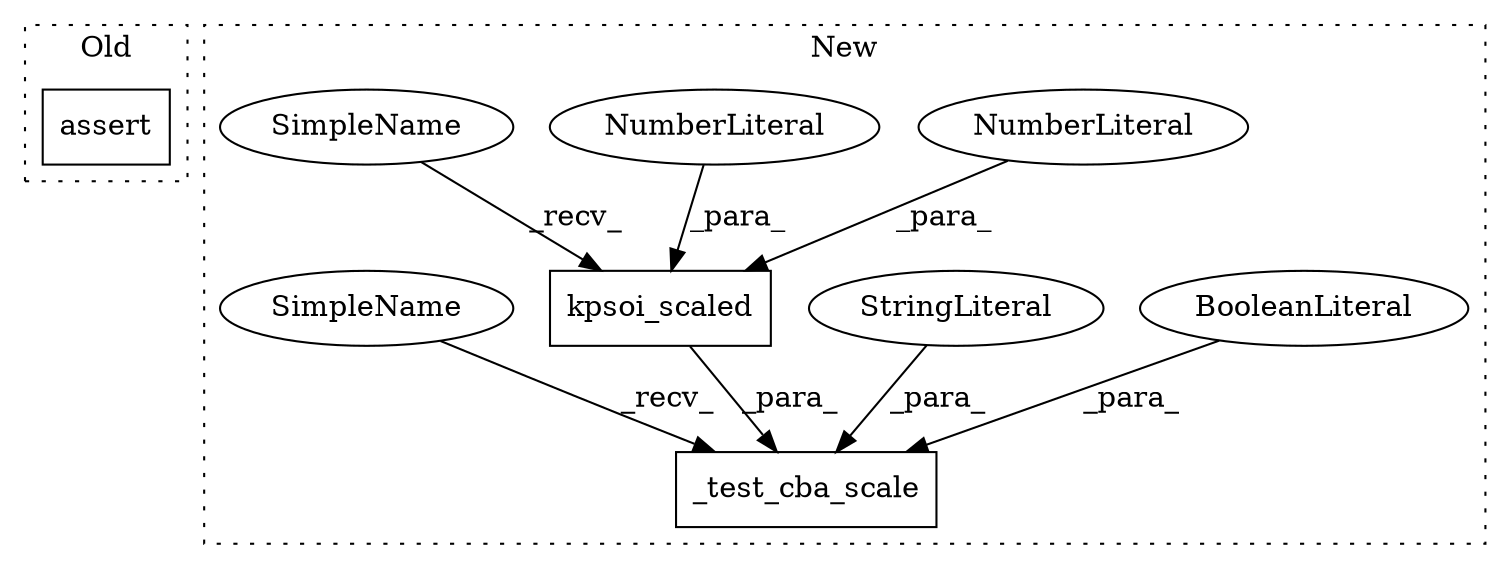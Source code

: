 digraph G {
subgraph cluster0 {
1 [label="assert" a="6" s="16473" l="7" shape="box"];
label = "Old";
style="dotted";
}
subgraph cluster1 {
2 [label="kpsoi_scaled" a="32" s="19007,19029" l="13,1" shape="box"];
3 [label="NumberLiteral" a="34" s="19025" l="4" shape="ellipse"];
4 [label="NumberLiteral" a="34" s="19020" l="4" shape="ellipse"];
5 [label="_test_cba_scale" a="32" s="18950,19035" l="16,1" shape="box"];
6 [label="BooleanLiteral" a="9" s="19031" l="4" shape="ellipse"];
7 [label="StringLiteral" a="45" s="18966" l="19" shape="ellipse"];
8 [label="SimpleName" a="42" s="19002" l="4" shape="ellipse"];
9 [label="SimpleName" a="42" s="18945" l="4" shape="ellipse"];
label = "New";
style="dotted";
}
2 -> 5 [label="_para_"];
3 -> 2 [label="_para_"];
4 -> 2 [label="_para_"];
6 -> 5 [label="_para_"];
7 -> 5 [label="_para_"];
8 -> 2 [label="_recv_"];
9 -> 5 [label="_recv_"];
}